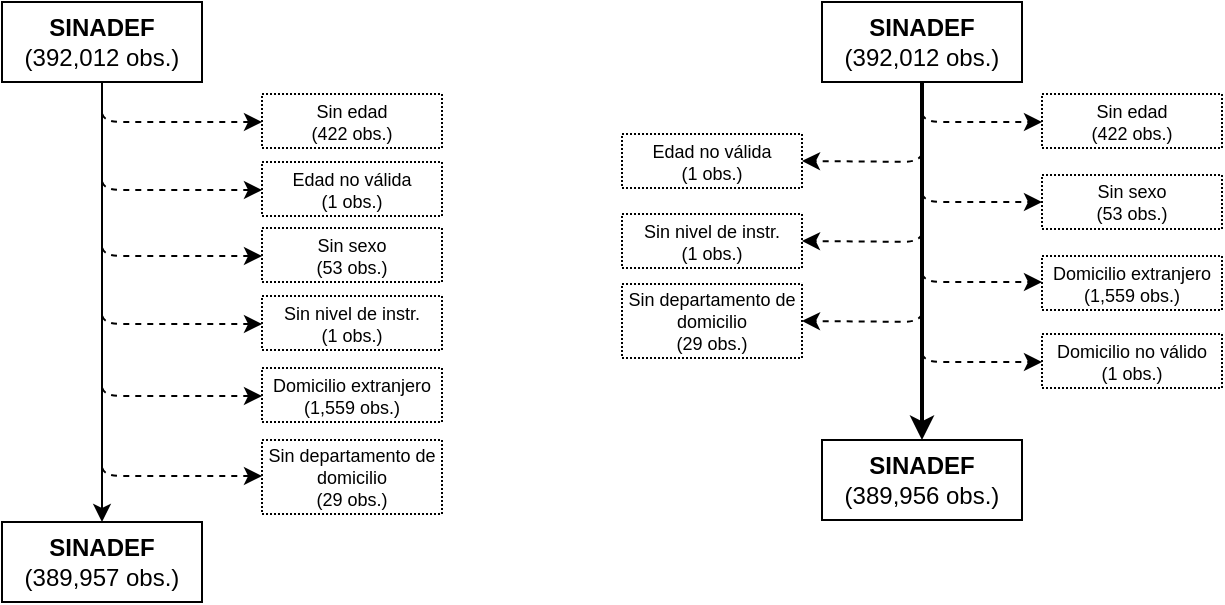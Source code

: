 <mxfile version="13.1.14" type="device"><diagram id="a6dyCpaC_VLkCF2BC77W" name="Page-1"><mxGraphModel dx="1673" dy="898" grid="1" gridSize="10" guides="1" tooltips="1" connect="1" arrows="1" fold="1" page="1" pageScale="1" pageWidth="1169" pageHeight="827" math="0" shadow="0"><root><mxCell id="0"/><mxCell id="1" parent="0"/><mxCell id="gwk6colf4boFYNN9OQmE-1" value="&lt;div&gt;&lt;b&gt;SINADEF&lt;/b&gt;&lt;/div&gt;&lt;div&gt;(392,012 obs.)&lt;br&gt;&lt;/div&gt;" style="rounded=0;whiteSpace=wrap;html=1;fontStyle=0" vertex="1" parent="1"><mxGeometry x="40" y="40" width="100" height="40" as="geometry"/></mxCell><mxCell id="gwk6colf4boFYNN9OQmE-2" style="edgeStyle=orthogonalEdgeStyle;rounded=0;orthogonalLoop=1;jettySize=auto;html=1;exitX=0.5;exitY=1;exitDx=0;exitDy=0;entryX=0.5;entryY=0;entryDx=0;entryDy=0;" edge="1" parent="1" source="gwk6colf4boFYNN9OQmE-1" target="gwk6colf4boFYNN9OQmE-3"><mxGeometry relative="1" as="geometry"><mxPoint x="89.884" y="107" as="targetPoint"/><mxPoint x="89.884" y="87" as="sourcePoint"/></mxGeometry></mxCell><mxCell id="gwk6colf4boFYNN9OQmE-3" value="&lt;div&gt;&lt;b&gt;SINADEF&lt;/b&gt;&lt;/div&gt;&lt;div&gt;(389,957 obs.)&lt;br&gt;&lt;/div&gt;" style="rounded=0;whiteSpace=wrap;html=1;" vertex="1" parent="1"><mxGeometry x="40" y="300" width="100" height="40" as="geometry"/></mxCell><mxCell id="gwk6colf4boFYNN9OQmE-4" value="" style="endArrow=classic;html=1;dashed=1;" edge="1" parent="1"><mxGeometry width="50" height="50" relative="1" as="geometry"><mxPoint x="90" y="90" as="sourcePoint"/><mxPoint x="170" y="100" as="targetPoint"/><Array as="points"><mxPoint x="90" y="100"/></Array></mxGeometry></mxCell><mxCell id="gwk6colf4boFYNN9OQmE-5" value="&lt;div style=&quot;font-size: 9px;&quot;&gt;Sin edad&lt;br style=&quot;font-size: 9px;&quot;&gt;&lt;/div&gt;&lt;div style=&quot;font-size: 9px;&quot;&gt;(422 obs.)&lt;br style=&quot;font-size: 9px;&quot;&gt;&lt;/div&gt;" style="rounded=0;whiteSpace=wrap;html=1;fontSize=9;dashed=1;dashPattern=1 1;" vertex="1" parent="1"><mxGeometry x="170" y="86" width="90" height="27" as="geometry"/></mxCell><mxCell id="gwk6colf4boFYNN9OQmE-6" value="" style="endArrow=classic;html=1;dashed=1;" edge="1" parent="1"><mxGeometry width="50" height="50" relative="1" as="geometry"><mxPoint x="90" y="124" as="sourcePoint"/><mxPoint x="170" y="134" as="targetPoint"/><Array as="points"><mxPoint x="90" y="134"/></Array></mxGeometry></mxCell><mxCell id="gwk6colf4boFYNN9OQmE-7" value="&lt;div style=&quot;font-size: 9px&quot;&gt;Edad no válida&lt;br style=&quot;font-size: 9px&quot;&gt;&lt;/div&gt;&lt;div style=&quot;font-size: 9px&quot;&gt;(1 obs.)&lt;br style=&quot;font-size: 9px&quot;&gt;&lt;/div&gt;" style="rounded=0;whiteSpace=wrap;html=1;fontSize=9;dashed=1;dashPattern=1 1;" vertex="1" parent="1"><mxGeometry x="170" y="120" width="90" height="27" as="geometry"/></mxCell><mxCell id="gwk6colf4boFYNN9OQmE-8" value="" style="endArrow=classic;html=1;dashed=1;" edge="1" parent="1"><mxGeometry width="50" height="50" relative="1" as="geometry"><mxPoint x="90" y="157" as="sourcePoint"/><mxPoint x="170" y="167" as="targetPoint"/><Array as="points"><mxPoint x="90" y="167"/></Array></mxGeometry></mxCell><mxCell id="gwk6colf4boFYNN9OQmE-9" value="&lt;div style=&quot;font-size: 9px&quot;&gt;Sin sexo&lt;br style=&quot;font-size: 9px&quot;&gt;&lt;/div&gt;&lt;div style=&quot;font-size: 9px&quot;&gt;(53 obs.)&lt;br style=&quot;font-size: 9px&quot;&gt;&lt;/div&gt;" style="rounded=0;whiteSpace=wrap;html=1;fontSize=9;dashed=1;dashPattern=1 1;" vertex="1" parent="1"><mxGeometry x="170" y="153" width="90" height="27" as="geometry"/></mxCell><mxCell id="gwk6colf4boFYNN9OQmE-10" value="" style="endArrow=classic;html=1;dashed=1;" edge="1" parent="1"><mxGeometry width="50" height="50" relative="1" as="geometry"><mxPoint x="90" y="191.0" as="sourcePoint"/><mxPoint x="170" y="201.0" as="targetPoint"/><Array as="points"><mxPoint x="90" y="201"/></Array></mxGeometry></mxCell><mxCell id="gwk6colf4boFYNN9OQmE-11" value="&lt;div style=&quot;font-size: 9px&quot;&gt;Sin nivel de instr.&lt;br style=&quot;font-size: 9px&quot;&gt;&lt;/div&gt;&lt;div style=&quot;font-size: 9px&quot;&gt;(1 obs.)&lt;br style=&quot;font-size: 9px&quot;&gt;&lt;/div&gt;" style="rounded=0;whiteSpace=wrap;html=1;fontSize=9;dashed=1;dashPattern=1 1;" vertex="1" parent="1"><mxGeometry x="170" y="187" width="90" height="27" as="geometry"/></mxCell><mxCell id="gwk6colf4boFYNN9OQmE-12" value="" style="endArrow=classic;html=1;dashed=1;" edge="1" parent="1"><mxGeometry width="50" height="50" relative="1" as="geometry"><mxPoint x="90" y="227" as="sourcePoint"/><mxPoint x="170" y="237" as="targetPoint"/><Array as="points"><mxPoint x="90" y="237"/></Array></mxGeometry></mxCell><mxCell id="gwk6colf4boFYNN9OQmE-13" value="&lt;div style=&quot;font-size: 9px&quot;&gt;Domicilio extranjero&lt;br style=&quot;font-size: 9px&quot;&gt;&lt;/div&gt;&lt;div style=&quot;font-size: 9px&quot;&gt;(1,559 obs.)&lt;br style=&quot;font-size: 9px&quot;&gt;&lt;/div&gt;" style="rounded=0;whiteSpace=wrap;html=1;fontSize=9;dashed=1;dashPattern=1 1;" vertex="1" parent="1"><mxGeometry x="170" y="223" width="90" height="27" as="geometry"/></mxCell><mxCell id="gwk6colf4boFYNN9OQmE-14" value="" style="endArrow=classic;html=1;dashed=1;" edge="1" parent="1"><mxGeometry width="50" height="50" relative="1" as="geometry"><mxPoint x="90" y="267" as="sourcePoint"/><mxPoint x="170" y="277" as="targetPoint"/><Array as="points"><mxPoint x="90" y="277"/></Array></mxGeometry></mxCell><mxCell id="gwk6colf4boFYNN9OQmE-15" value="&lt;div style=&quot;font-size: 9px&quot;&gt;Sin departamento de domicilio&lt;br style=&quot;font-size: 9px&quot;&gt;&lt;/div&gt;&lt;div style=&quot;font-size: 9px&quot;&gt;(29 obs.)&lt;br style=&quot;font-size: 9px&quot;&gt;&lt;/div&gt;" style="rounded=0;whiteSpace=wrap;html=1;fontSize=9;dashed=1;dashPattern=1 1;" vertex="1" parent="1"><mxGeometry x="170" y="259" width="90" height="37" as="geometry"/></mxCell><mxCell id="gwk6colf4boFYNN9OQmE-16" value="&lt;div&gt;&lt;b&gt;SINADEF&lt;/b&gt;&lt;/div&gt;&lt;div&gt;(392,012 obs.)&lt;br&gt;&lt;/div&gt;" style="rounded=0;whiteSpace=wrap;html=1;fontStyle=0" vertex="1" parent="1"><mxGeometry x="450" y="40" width="100" height="40" as="geometry"/></mxCell><mxCell id="gwk6colf4boFYNN9OQmE-17" style="edgeStyle=orthogonalEdgeStyle;rounded=0;orthogonalLoop=1;jettySize=auto;html=1;exitX=0.5;exitY=1;exitDx=0;exitDy=0;entryX=0.5;entryY=0;entryDx=0;entryDy=0;strokeWidth=2;" edge="1" parent="1" source="gwk6colf4boFYNN9OQmE-16" target="gwk6colf4boFYNN9OQmE-18"><mxGeometry relative="1" as="geometry"><mxPoint x="499.884" y="107" as="targetPoint"/><mxPoint x="499.884" y="87" as="sourcePoint"/></mxGeometry></mxCell><mxCell id="gwk6colf4boFYNN9OQmE-18" value="&lt;div&gt;&lt;b&gt;SINADEF&lt;/b&gt;&lt;/div&gt;&lt;div&gt;(389,956 obs.)&lt;br&gt;&lt;/div&gt;" style="rounded=0;whiteSpace=wrap;html=1;" vertex="1" parent="1"><mxGeometry x="450" y="259" width="100" height="40" as="geometry"/></mxCell><mxCell id="gwk6colf4boFYNN9OQmE-19" value="" style="endArrow=classic;html=1;dashed=1;" edge="1" parent="1"><mxGeometry width="50" height="50" relative="1" as="geometry"><mxPoint x="500.0" y="90" as="sourcePoint"/><mxPoint x="560.0" y="100" as="targetPoint"/><Array as="points"><mxPoint x="500" y="100"/></Array></mxGeometry></mxCell><mxCell id="gwk6colf4boFYNN9OQmE-20" value="&lt;div style=&quot;font-size: 9px;&quot;&gt;Sin edad&lt;br style=&quot;font-size: 9px;&quot;&gt;&lt;/div&gt;&lt;div style=&quot;font-size: 9px;&quot;&gt;(422 obs.)&lt;br style=&quot;font-size: 9px;&quot;&gt;&lt;/div&gt;" style="rounded=0;whiteSpace=wrap;html=1;fontSize=9;dashed=1;dashPattern=1 1;" vertex="1" parent="1"><mxGeometry x="560" y="86" width="90" height="27" as="geometry"/></mxCell><mxCell id="gwk6colf4boFYNN9OQmE-21" value="&lt;div style=&quot;font-size: 9px&quot;&gt;Edad no válida&lt;br style=&quot;font-size: 9px&quot;&gt;&lt;/div&gt;&lt;div style=&quot;font-size: 9px&quot;&gt;(1 obs.)&lt;br style=&quot;font-size: 9px&quot;&gt;&lt;/div&gt;" style="rounded=0;whiteSpace=wrap;html=1;fontSize=9;dashed=1;dashPattern=1 1;" vertex="1" parent="1"><mxGeometry x="350" y="106" width="90" height="27" as="geometry"/></mxCell><mxCell id="gwk6colf4boFYNN9OQmE-22" value="" style="endArrow=classic;html=1;dashed=1;entryX=0;entryY=0.5;entryDx=0;entryDy=0;" edge="1" parent="1" target="gwk6colf4boFYNN9OQmE-23"><mxGeometry width="50" height="50" relative="1" as="geometry"><mxPoint x="500.0" y="130" as="sourcePoint"/><mxPoint x="580" y="140" as="targetPoint"/><Array as="points"><mxPoint x="500" y="140"/></Array></mxGeometry></mxCell><mxCell id="gwk6colf4boFYNN9OQmE-23" value="&lt;div style=&quot;font-size: 9px&quot;&gt;Sin sexo&lt;br style=&quot;font-size: 9px&quot;&gt;&lt;/div&gt;&lt;div style=&quot;font-size: 9px&quot;&gt;(53 obs.)&lt;br style=&quot;font-size: 9px&quot;&gt;&lt;/div&gt;" style="rounded=0;whiteSpace=wrap;html=1;fontSize=9;dashed=1;dashPattern=1 1;" vertex="1" parent="1"><mxGeometry x="560" y="126.5" width="90" height="27" as="geometry"/></mxCell><mxCell id="gwk6colf4boFYNN9OQmE-24" value="&lt;div style=&quot;font-size: 9px&quot;&gt;Sin nivel de instr.&lt;br style=&quot;font-size: 9px&quot;&gt;&lt;/div&gt;&lt;div style=&quot;font-size: 9px&quot;&gt;(1 obs.)&lt;br style=&quot;font-size: 9px&quot;&gt;&lt;/div&gt;" style="rounded=0;whiteSpace=wrap;html=1;fontSize=9;dashed=1;dashPattern=1 1;" vertex="1" parent="1"><mxGeometry x="350" y="146" width="90" height="27" as="geometry"/></mxCell><mxCell id="gwk6colf4boFYNN9OQmE-25" value="&lt;div style=&quot;font-size: 9px&quot;&gt;Domicilio extranjero&lt;br style=&quot;font-size: 9px&quot;&gt;&lt;/div&gt;&lt;div style=&quot;font-size: 9px&quot;&gt;(1,559 obs.)&lt;br style=&quot;font-size: 9px&quot;&gt;&lt;/div&gt;" style="rounded=0;whiteSpace=wrap;html=1;fontSize=9;dashed=1;dashPattern=1 1;" vertex="1" parent="1"><mxGeometry x="560" y="167" width="90" height="27" as="geometry"/></mxCell><mxCell id="gwk6colf4boFYNN9OQmE-26" value="&lt;div style=&quot;font-size: 9px&quot;&gt;Sin departamento de domicilio&lt;br style=&quot;font-size: 9px&quot;&gt;&lt;/div&gt;&lt;div style=&quot;font-size: 9px&quot;&gt;(29 obs.)&lt;br style=&quot;font-size: 9px&quot;&gt;&lt;/div&gt;" style="rounded=0;whiteSpace=wrap;html=1;fontSize=9;dashed=1;dashPattern=1 1;" vertex="1" parent="1"><mxGeometry x="350" y="181" width="90" height="37" as="geometry"/></mxCell><mxCell id="gwk6colf4boFYNN9OQmE-27" value="" style="endArrow=classic;html=1;dashed=1;entryX=1;entryY=0.5;entryDx=0;entryDy=0;" edge="1" parent="1" target="gwk6colf4boFYNN9OQmE-21"><mxGeometry width="50" height="50" relative="1" as="geometry"><mxPoint x="500.0" y="110" as="sourcePoint"/><mxPoint x="425" y="120" as="targetPoint"/><Array as="points"><mxPoint x="500" y="120"/></Array></mxGeometry></mxCell><mxCell id="gwk6colf4boFYNN9OQmE-28" value="" style="endArrow=classic;html=1;dashed=1;entryX=1;entryY=0.5;entryDx=0;entryDy=0;" edge="1" parent="1"><mxGeometry width="50" height="50" relative="1" as="geometry"><mxPoint x="500.0" y="150" as="sourcePoint"/><mxPoint x="440" y="159.5" as="targetPoint"/><Array as="points"><mxPoint x="500" y="160"/></Array></mxGeometry></mxCell><mxCell id="gwk6colf4boFYNN9OQmE-29" value="" style="endArrow=classic;html=1;dashed=1;entryX=0;entryY=0.5;entryDx=0;entryDy=0;" edge="1" parent="1"><mxGeometry width="50" height="50" relative="1" as="geometry"><mxPoint x="500.0" y="170" as="sourcePoint"/><mxPoint x="560.0" y="180" as="targetPoint"/><Array as="points"><mxPoint x="500" y="180"/></Array></mxGeometry></mxCell><mxCell id="gwk6colf4boFYNN9OQmE-30" value="" style="endArrow=classic;html=1;dashed=1;entryX=1;entryY=0.5;entryDx=0;entryDy=0;" edge="1" parent="1"><mxGeometry width="50" height="50" relative="1" as="geometry"><mxPoint x="500.0" y="190" as="sourcePoint"/><mxPoint x="440" y="199.5" as="targetPoint"/><Array as="points"><mxPoint x="500" y="200"/></Array></mxGeometry></mxCell><mxCell id="gwk6colf4boFYNN9OQmE-31" value="&lt;div style=&quot;font-size: 9px&quot;&gt;Domicilio no válido&lt;br style=&quot;font-size: 9px&quot;&gt;&lt;/div&gt;&lt;div style=&quot;font-size: 9px&quot;&gt;(1 obs.)&lt;br style=&quot;font-size: 9px&quot;&gt;&lt;/div&gt;" style="rounded=0;whiteSpace=wrap;html=1;fontSize=9;dashed=1;dashPattern=1 1;" vertex="1" parent="1"><mxGeometry x="560" y="206" width="90" height="27" as="geometry"/></mxCell><mxCell id="gwk6colf4boFYNN9OQmE-32" value="" style="endArrow=classic;html=1;dashed=1;entryX=0;entryY=0.5;entryDx=0;entryDy=0;" edge="1" parent="1"><mxGeometry width="50" height="50" relative="1" as="geometry"><mxPoint x="500.0" y="210" as="sourcePoint"/><mxPoint x="560.0" y="220" as="targetPoint"/><Array as="points"><mxPoint x="500" y="220"/></Array></mxGeometry></mxCell></root></mxGraphModel></diagram></mxfile>